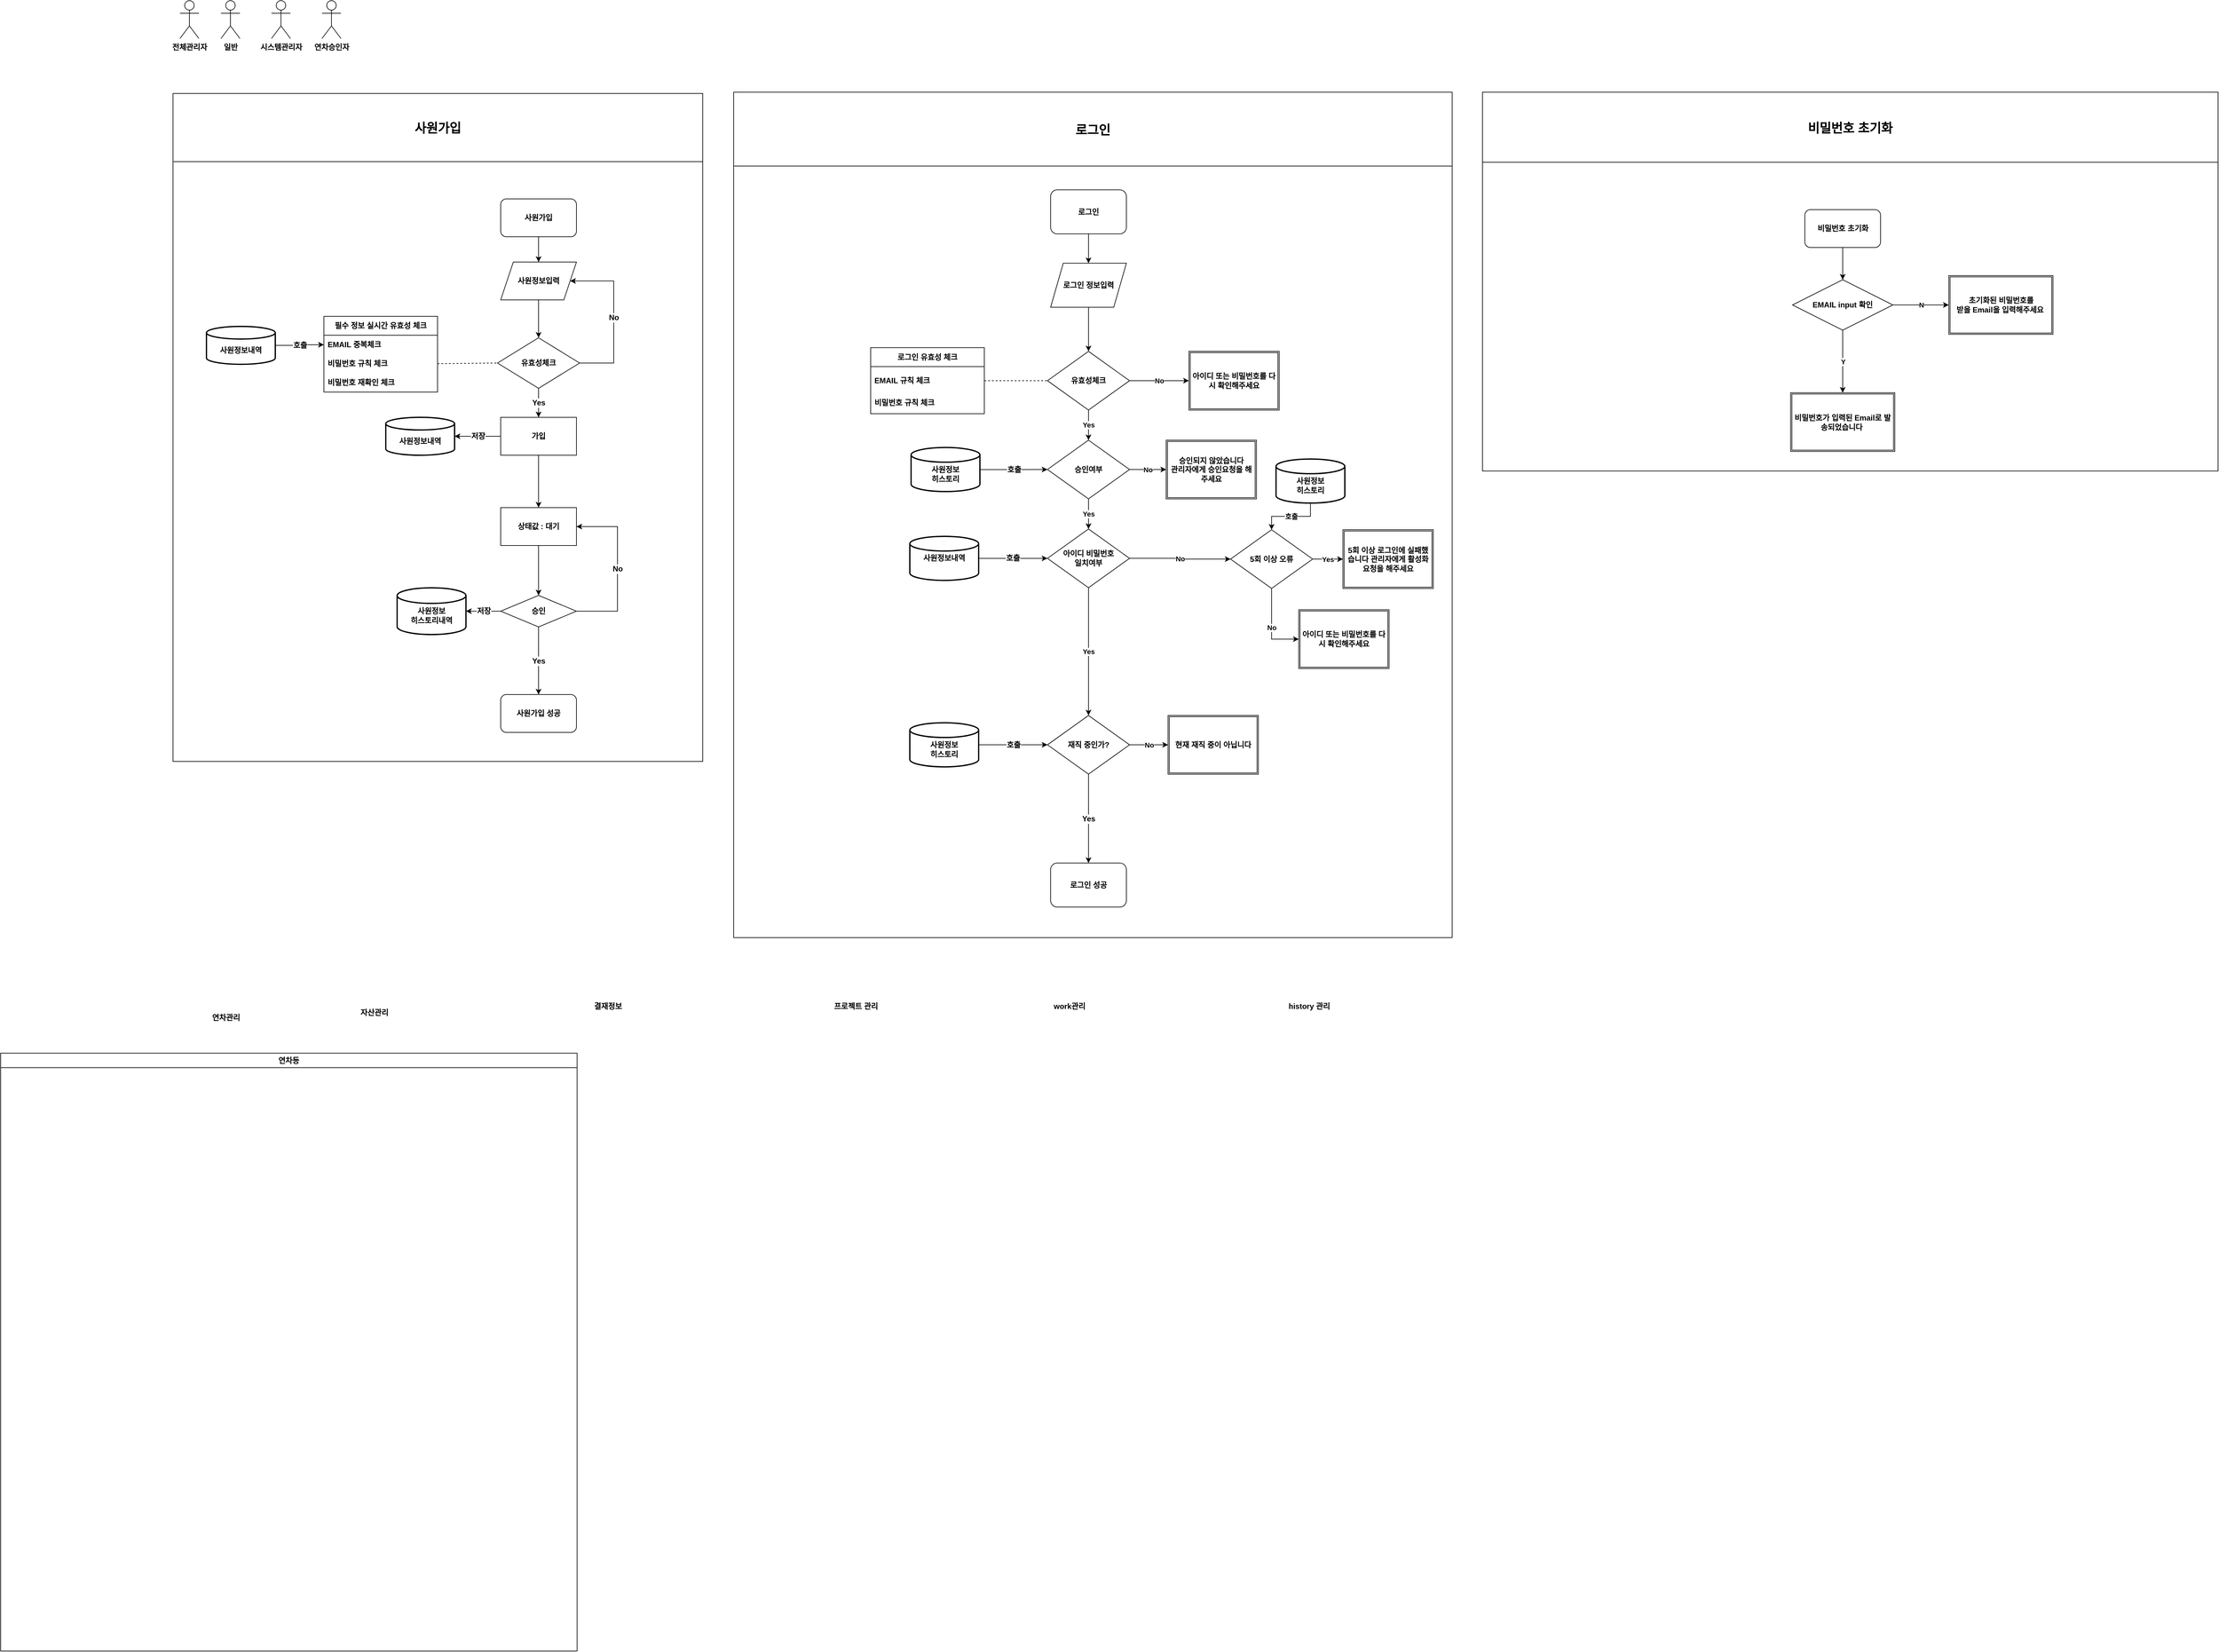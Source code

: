 <mxfile version="21.1.5" type="github">
  <diagram name="Page-1" id="Ce-uP0RtYCxTRMdy8Dpd">
    <mxGraphModel dx="3649" dy="1480" grid="0" gridSize="10" guides="1" tooltips="1" connect="1" arrows="1" fold="1" page="0" pageScale="1" pageWidth="827" pageHeight="1169" math="0" shadow="0">
      <root>
        <mxCell id="0" />
        <mxCell id="1" parent="0" />
        <mxCell id="2DXAMimH8pfuloW2CUfG-34" value="일반" style="shape=umlActor;verticalLabelPosition=bottom;verticalAlign=top;html=1;outlineConnect=0;fontSize=12;fontStyle=1" vertex="1" parent="1">
          <mxGeometry x="-1239" y="-62" width="30" height="60" as="geometry" />
        </mxCell>
        <mxCell id="2DXAMimH8pfuloW2CUfG-36" value="전체관리자" style="shape=umlActor;verticalLabelPosition=bottom;verticalAlign=top;html=1;outlineConnect=0;fontSize=12;fontStyle=1" vertex="1" parent="1">
          <mxGeometry x="-1304" y="-62" width="30" height="60" as="geometry" />
        </mxCell>
        <mxCell id="2DXAMimH8pfuloW2CUfG-37" value="시스템관리자" style="shape=umlActor;verticalLabelPosition=bottom;verticalAlign=top;html=1;outlineConnect=0;fontSize=12;fontStyle=1" vertex="1" parent="1">
          <mxGeometry x="-1159" y="-62" width="30" height="60" as="geometry" />
        </mxCell>
        <mxCell id="2DXAMimH8pfuloW2CUfG-40" value="연차승인자" style="shape=umlActor;verticalLabelPosition=bottom;verticalAlign=top;html=1;outlineConnect=0;fontSize=12;fontStyle=1" vertex="1" parent="1">
          <mxGeometry x="-1079" y="-62" width="30" height="60" as="geometry" />
        </mxCell>
        <mxCell id="2DXAMimH8pfuloW2CUfG-138" value="" style="group;fontSize=12;fontStyle=1" vertex="1" connectable="0" parent="1">
          <mxGeometry x="-1315" y="85" width="839" height="1058" as="geometry" />
        </mxCell>
        <mxCell id="2DXAMimH8pfuloW2CUfG-100" value="사원가입" style="rounded=1;whiteSpace=wrap;html=1;fontSize=12;fontStyle=1" vertex="1" parent="2DXAMimH8pfuloW2CUfG-138">
          <mxGeometry x="519" y="167" width="120" height="60" as="geometry" />
        </mxCell>
        <mxCell id="2DXAMimH8pfuloW2CUfG-101" value="사원정보입력" style="shape=parallelogram;perimeter=parallelogramPerimeter;whiteSpace=wrap;html=1;fixedSize=1;fontSize=12;fontStyle=1" vertex="1" parent="2DXAMimH8pfuloW2CUfG-138">
          <mxGeometry x="519" y="267" width="120" height="60" as="geometry" />
        </mxCell>
        <mxCell id="2DXAMimH8pfuloW2CUfG-102" value="" style="edgeStyle=orthogonalEdgeStyle;rounded=0;orthogonalLoop=1;jettySize=auto;html=1;fontSize=12;fontStyle=1" edge="1" parent="2DXAMimH8pfuloW2CUfG-138" source="2DXAMimH8pfuloW2CUfG-100" target="2DXAMimH8pfuloW2CUfG-101">
          <mxGeometry relative="1" as="geometry" />
        </mxCell>
        <mxCell id="2DXAMimH8pfuloW2CUfG-121" value="No" style="edgeStyle=orthogonalEdgeStyle;rounded=0;orthogonalLoop=1;jettySize=auto;html=1;entryX=1;entryY=0.5;entryDx=0;entryDy=0;fontSize=12;fontStyle=1" edge="1" parent="2DXAMimH8pfuloW2CUfG-138" source="2DXAMimH8pfuloW2CUfG-103" target="2DXAMimH8pfuloW2CUfG-101">
          <mxGeometry relative="1" as="geometry">
            <Array as="points">
              <mxPoint x="698" y="427" />
              <mxPoint x="698" y="297" />
            </Array>
          </mxGeometry>
        </mxCell>
        <mxCell id="2DXAMimH8pfuloW2CUfG-103" value="유효성체크" style="rhombus;whiteSpace=wrap;html=1;fontSize=12;fontStyle=1" vertex="1" parent="2DXAMimH8pfuloW2CUfG-138">
          <mxGeometry x="514" y="387" width="130" height="80" as="geometry" />
        </mxCell>
        <mxCell id="2DXAMimH8pfuloW2CUfG-104" value="" style="edgeStyle=orthogonalEdgeStyle;rounded=0;orthogonalLoop=1;jettySize=auto;html=1;fontSize=12;fontStyle=1" edge="1" parent="2DXAMimH8pfuloW2CUfG-138" source="2DXAMimH8pfuloW2CUfG-101" target="2DXAMimH8pfuloW2CUfG-103">
          <mxGeometry relative="1" as="geometry" />
        </mxCell>
        <mxCell id="2DXAMimH8pfuloW2CUfG-105" value="상태값 : 대기" style="whiteSpace=wrap;html=1;fontSize=12;fontStyle=1" vertex="1" parent="2DXAMimH8pfuloW2CUfG-138">
          <mxGeometry x="519" y="656" width="120" height="60" as="geometry" />
        </mxCell>
        <mxCell id="2DXAMimH8pfuloW2CUfG-131" value="No" style="edgeStyle=orthogonalEdgeStyle;rounded=0;orthogonalLoop=1;jettySize=auto;html=1;entryX=1;entryY=0.5;entryDx=0;entryDy=0;fontSize=12;fontStyle=1" edge="1" parent="2DXAMimH8pfuloW2CUfG-138" source="2DXAMimH8pfuloW2CUfG-109" target="2DXAMimH8pfuloW2CUfG-105">
          <mxGeometry relative="1" as="geometry">
            <Array as="points">
              <mxPoint x="704" y="820" />
              <mxPoint x="704" y="686" />
            </Array>
          </mxGeometry>
        </mxCell>
        <mxCell id="2DXAMimH8pfuloW2CUfG-109" value="승인" style="rhombus;whiteSpace=wrap;html=1;fontSize=12;fontStyle=1" vertex="1" parent="2DXAMimH8pfuloW2CUfG-138">
          <mxGeometry x="519" y="795" width="120" height="50" as="geometry" />
        </mxCell>
        <mxCell id="2DXAMimH8pfuloW2CUfG-110" value="" style="edgeStyle=orthogonalEdgeStyle;rounded=0;orthogonalLoop=1;jettySize=auto;html=1;fontSize=12;fontStyle=1" edge="1" parent="2DXAMimH8pfuloW2CUfG-138" source="2DXAMimH8pfuloW2CUfG-105" target="2DXAMimH8pfuloW2CUfG-109">
          <mxGeometry relative="1" as="geometry" />
        </mxCell>
        <mxCell id="2DXAMimH8pfuloW2CUfG-111" value="사원가입 성공" style="rounded=1;whiteSpace=wrap;html=1;fontSize=12;fontStyle=1" vertex="1" parent="2DXAMimH8pfuloW2CUfG-138">
          <mxGeometry x="519" y="952" width="120" height="60" as="geometry" />
        </mxCell>
        <mxCell id="2DXAMimH8pfuloW2CUfG-112" value="Yes" style="edgeStyle=orthogonalEdgeStyle;rounded=0;orthogonalLoop=1;jettySize=auto;html=1;fontSize=12;fontStyle=1" edge="1" parent="2DXAMimH8pfuloW2CUfG-138" source="2DXAMimH8pfuloW2CUfG-109" target="2DXAMimH8pfuloW2CUfG-111">
          <mxGeometry relative="1" as="geometry" />
        </mxCell>
        <mxCell id="2DXAMimH8pfuloW2CUfG-115" value="필수 정보 실시간 유효성 체크" style="swimlane;fontStyle=1;childLayout=stackLayout;horizontal=1;startSize=30;horizontalStack=0;resizeParent=1;resizeParentMax=0;resizeLast=0;collapsible=1;marginBottom=0;whiteSpace=wrap;html=1;fontSize=12;" vertex="1" parent="2DXAMimH8pfuloW2CUfG-138">
          <mxGeometry x="239" y="353" width="180" height="120" as="geometry" />
        </mxCell>
        <mxCell id="2DXAMimH8pfuloW2CUfG-116" value="EMAIL 중복체크" style="text;strokeColor=none;fillColor=none;align=left;verticalAlign=middle;spacingLeft=4;spacingRight=4;overflow=hidden;points=[[0,0.5],[1,0.5]];portConstraint=eastwest;rotatable=0;whiteSpace=wrap;html=1;fontSize=12;fontStyle=1" vertex="1" parent="2DXAMimH8pfuloW2CUfG-115">
          <mxGeometry y="30" width="180" height="30" as="geometry" />
        </mxCell>
        <mxCell id="2DXAMimH8pfuloW2CUfG-117" value="비밀번호 규칙 체크" style="text;strokeColor=none;fillColor=none;align=left;verticalAlign=middle;spacingLeft=4;spacingRight=4;overflow=hidden;points=[[0,0.5],[1,0.5]];portConstraint=eastwest;rotatable=0;whiteSpace=wrap;html=1;fontSize=12;fontStyle=1" vertex="1" parent="2DXAMimH8pfuloW2CUfG-115">
          <mxGeometry y="60" width="180" height="30" as="geometry" />
        </mxCell>
        <mxCell id="2DXAMimH8pfuloW2CUfG-118" value="비밀번호 재확인 체크" style="text;strokeColor=none;fillColor=none;align=left;verticalAlign=middle;spacingLeft=4;spacingRight=4;overflow=hidden;points=[[0,0.5],[1,0.5]];portConstraint=eastwest;rotatable=0;whiteSpace=wrap;html=1;fontSize=12;fontStyle=1" vertex="1" parent="2DXAMimH8pfuloW2CUfG-115">
          <mxGeometry y="90" width="180" height="30" as="geometry" />
        </mxCell>
        <mxCell id="2DXAMimH8pfuloW2CUfG-120" value="" style="endArrow=none;dashed=1;html=1;rounded=0;exitX=1;exitY=0.5;exitDx=0;exitDy=0;entryX=0;entryY=0.5;entryDx=0;entryDy=0;fontSize=12;fontStyle=1" edge="1" parent="2DXAMimH8pfuloW2CUfG-138" source="2DXAMimH8pfuloW2CUfG-117" target="2DXAMimH8pfuloW2CUfG-103">
          <mxGeometry width="50" height="50" relative="1" as="geometry">
            <mxPoint x="449" y="492" as="sourcePoint" />
            <mxPoint x="499" y="442" as="targetPoint" />
          </mxGeometry>
        </mxCell>
        <mxCell id="2DXAMimH8pfuloW2CUfG-130" style="edgeStyle=orthogonalEdgeStyle;rounded=0;orthogonalLoop=1;jettySize=auto;html=1;entryX=0.5;entryY=0;entryDx=0;entryDy=0;fontSize=12;fontStyle=1" edge="1" parent="2DXAMimH8pfuloW2CUfG-138" source="2DXAMimH8pfuloW2CUfG-122" target="2DXAMimH8pfuloW2CUfG-105">
          <mxGeometry relative="1" as="geometry" />
        </mxCell>
        <mxCell id="2DXAMimH8pfuloW2CUfG-122" value="가입" style="whiteSpace=wrap;html=1;fontSize=12;fontStyle=1" vertex="1" parent="2DXAMimH8pfuloW2CUfG-138">
          <mxGeometry x="519" y="513" width="120" height="60" as="geometry" />
        </mxCell>
        <mxCell id="2DXAMimH8pfuloW2CUfG-123" value="Yes" style="edgeStyle=orthogonalEdgeStyle;rounded=0;orthogonalLoop=1;jettySize=auto;html=1;fontSize=12;fontStyle=1" edge="1" parent="2DXAMimH8pfuloW2CUfG-138" source="2DXAMimH8pfuloW2CUfG-103" target="2DXAMimH8pfuloW2CUfG-122">
          <mxGeometry relative="1" as="geometry" />
        </mxCell>
        <mxCell id="2DXAMimH8pfuloW2CUfG-126" value="&lt;br style=&quot;font-size: 12px;&quot;&gt;사원정보내역" style="strokeWidth=2;html=1;shape=mxgraph.flowchart.database;whiteSpace=wrap;fontSize=12;fontStyle=1" vertex="1" parent="2DXAMimH8pfuloW2CUfG-138">
          <mxGeometry x="337" y="513" width="109" height="60" as="geometry" />
        </mxCell>
        <mxCell id="2DXAMimH8pfuloW2CUfG-127" value="저장" style="edgeStyle=orthogonalEdgeStyle;rounded=0;orthogonalLoop=1;jettySize=auto;html=1;fontSize=12;fontStyle=1" edge="1" parent="2DXAMimH8pfuloW2CUfG-138" source="2DXAMimH8pfuloW2CUfG-122" target="2DXAMimH8pfuloW2CUfG-126">
          <mxGeometry relative="1" as="geometry" />
        </mxCell>
        <mxCell id="2DXAMimH8pfuloW2CUfG-129" value="호출" style="edgeStyle=orthogonalEdgeStyle;rounded=0;orthogonalLoop=1;jettySize=auto;html=1;fontSize=12;fontStyle=1" edge="1" parent="2DXAMimH8pfuloW2CUfG-138" source="2DXAMimH8pfuloW2CUfG-128" target="2DXAMimH8pfuloW2CUfG-116">
          <mxGeometry relative="1" as="geometry" />
        </mxCell>
        <mxCell id="2DXAMimH8pfuloW2CUfG-128" value="&lt;br style=&quot;font-size: 12px;&quot;&gt;사원정보내역" style="strokeWidth=2;html=1;shape=mxgraph.flowchart.database;whiteSpace=wrap;fontSize=12;fontStyle=1" vertex="1" parent="2DXAMimH8pfuloW2CUfG-138">
          <mxGeometry x="53" y="369" width="109" height="60" as="geometry" />
        </mxCell>
        <mxCell id="2DXAMimH8pfuloW2CUfG-133" value="&lt;br style=&quot;font-size: 12px;&quot;&gt;사원정보&lt;br style=&quot;font-size: 12px;&quot;&gt;히스토리내역" style="strokeWidth=2;html=1;shape=mxgraph.flowchart.database;whiteSpace=wrap;fontSize=12;fontStyle=1" vertex="1" parent="2DXAMimH8pfuloW2CUfG-138">
          <mxGeometry x="355" y="783" width="109" height="74" as="geometry" />
        </mxCell>
        <mxCell id="2DXAMimH8pfuloW2CUfG-137" value="&lt;font style=&quot;font-size: 20px;&quot;&gt;사원가입&lt;/font&gt;" style="swimlane;whiteSpace=wrap;html=1;startSize=108;fontSize=12;fontStyle=1" vertex="1" parent="2DXAMimH8pfuloW2CUfG-138">
          <mxGeometry width="839" height="1058" as="geometry">
            <mxRectangle width="131" height="58" as="alternateBounds" />
          </mxGeometry>
        </mxCell>
        <mxCell id="2DXAMimH8pfuloW2CUfG-134" value="저장" style="edgeStyle=orthogonalEdgeStyle;rounded=0;orthogonalLoop=1;jettySize=auto;html=1;fontSize=12;fontStyle=1" edge="1" parent="2DXAMimH8pfuloW2CUfG-138" source="2DXAMimH8pfuloW2CUfG-109" target="2DXAMimH8pfuloW2CUfG-133">
          <mxGeometry relative="1" as="geometry" />
        </mxCell>
        <mxCell id="2DXAMimH8pfuloW2CUfG-297" value="" style="group;fontStyle=1" vertex="1" connectable="0" parent="1">
          <mxGeometry x="-427" y="83" width="1138" height="1339" as="geometry" />
        </mxCell>
        <mxCell id="2DXAMimH8pfuloW2CUfG-165" value="&lt;font style=&quot;font-size: 20px;&quot;&gt;로그인&lt;/font&gt;" style="swimlane;whiteSpace=wrap;html=1;startSize=117;fontSize=12;fontStyle=1;container=0;" vertex="1" parent="2DXAMimH8pfuloW2CUfG-297">
          <mxGeometry width="1138" height="1339" as="geometry">
            <mxRectangle width="131" height="58" as="alternateBounds" />
          </mxGeometry>
        </mxCell>
        <mxCell id="2DXAMimH8pfuloW2CUfG-184" value="아이디 또는 비밀번호를 다시 확인해주세요" style="shape=ext;double=1;rounded=0;whiteSpace=wrap;html=1;fontStyle=1;container=0;" vertex="1" parent="2DXAMimH8pfuloW2CUfG-165">
          <mxGeometry x="721" y="410.45" width="143" height="93.02" as="geometry" />
        </mxCell>
        <mxCell id="2DXAMimH8pfuloW2CUfG-244" value="승인되지 않았습니다&lt;br&gt;관리자에게 승인요청을 해주세요" style="shape=ext;double=1;rounded=0;whiteSpace=wrap;html=1;fontStyle=1;container=0;" vertex="1" parent="2DXAMimH8pfuloW2CUfG-165">
          <mxGeometry x="685" y="551.142" width="143" height="93.02" as="geometry" />
        </mxCell>
        <mxCell id="2DXAMimH8pfuloW2CUfG-189" value="5회 이상 로그인에 실패했습니다 관리자에게 활성화 요청을 해주세요" style="shape=ext;double=1;rounded=0;whiteSpace=wrap;html=1;fontStyle=1;container=0;" vertex="1" parent="2DXAMimH8pfuloW2CUfG-165">
          <mxGeometry x="965" y="693.005" width="143" height="93.02" as="geometry" />
        </mxCell>
        <mxCell id="2DXAMimH8pfuloW2CUfG-253" value="Yes" style="edgeStyle=orthogonalEdgeStyle;rounded=0;orthogonalLoop=1;jettySize=auto;html=1;fontStyle=1" edge="1" parent="2DXAMimH8pfuloW2CUfG-165" source="2DXAMimH8pfuloW2CUfG-190" target="2DXAMimH8pfuloW2CUfG-189">
          <mxGeometry relative="1" as="geometry" />
        </mxCell>
        <mxCell id="2DXAMimH8pfuloW2CUfG-190" value="5회 이상 오류" style="rhombus;whiteSpace=wrap;html=1;fontSize=12;fontStyle=1;container=0;" vertex="1" parent="2DXAMimH8pfuloW2CUfG-165">
          <mxGeometry x="787" y="693.005" width="130" height="93.02" as="geometry" />
        </mxCell>
        <mxCell id="2DXAMimH8pfuloW2CUfG-249" value="아이디 또는 비밀번호를 다시 확인해주세요" style="shape=ext;double=1;rounded=0;whiteSpace=wrap;html=1;fontStyle=1;container=0;" vertex="1" parent="2DXAMimH8pfuloW2CUfG-165">
          <mxGeometry x="895" y="819.744" width="143" height="93.02" as="geometry" />
        </mxCell>
        <mxCell id="2DXAMimH8pfuloW2CUfG-252" value="No" style="edgeStyle=orthogonalEdgeStyle;rounded=0;orthogonalLoop=1;jettySize=auto;html=1;entryX=0;entryY=0.5;entryDx=0;entryDy=0;fontStyle=1" edge="1" parent="2DXAMimH8pfuloW2CUfG-165" source="2DXAMimH8pfuloW2CUfG-190" target="2DXAMimH8pfuloW2CUfG-249">
          <mxGeometry relative="1" as="geometry" />
        </mxCell>
        <mxCell id="2DXAMimH8pfuloW2CUfG-380" value="호출" style="edgeStyle=orthogonalEdgeStyle;rounded=0;orthogonalLoop=1;jettySize=auto;html=1;entryX=0.5;entryY=0;entryDx=0;entryDy=0;fontStyle=1" edge="1" parent="2DXAMimH8pfuloW2CUfG-165" source="2DXAMimH8pfuloW2CUfG-379" target="2DXAMimH8pfuloW2CUfG-190">
          <mxGeometry relative="1" as="geometry" />
        </mxCell>
        <mxCell id="2DXAMimH8pfuloW2CUfG-379" value="&lt;br style=&quot;font-size: 12px;&quot;&gt;사원정보&lt;br&gt;히스토리" style="strokeWidth=2;html=1;shape=mxgraph.flowchart.database;whiteSpace=wrap;fontSize=12;fontStyle=1;container=0;" vertex="1" parent="2DXAMimH8pfuloW2CUfG-165">
          <mxGeometry x="859" y="581.0" width="109" height="69.765" as="geometry" />
        </mxCell>
        <mxCell id="2DXAMimH8pfuloW2CUfG-298" value="" style="edgeStyle=orthogonalEdgeStyle;rounded=0;orthogonalLoop=1;jettySize=auto;html=1;fontStyle=1" edge="1" parent="2DXAMimH8pfuloW2CUfG-297" source="2DXAMimH8pfuloW2CUfG-140" target="2DXAMimH8pfuloW2CUfG-141">
          <mxGeometry relative="1" as="geometry" />
        </mxCell>
        <mxCell id="2DXAMimH8pfuloW2CUfG-140" value="로그인" style="rounded=1;whiteSpace=wrap;html=1;fontSize=12;fontStyle=1;container=0;" vertex="1" parent="2DXAMimH8pfuloW2CUfG-297">
          <mxGeometry x="502" y="154.645" width="120" height="69.765" as="geometry" />
        </mxCell>
        <mxCell id="2DXAMimH8pfuloW2CUfG-141" value="로그인 정보입력" style="shape=parallelogram;perimeter=parallelogramPerimeter;whiteSpace=wrap;html=1;fixedSize=1;fontSize=12;fontStyle=1;container=0;" vertex="1" parent="2DXAMimH8pfuloW2CUfG-297">
          <mxGeometry x="502" y="270.92" width="120" height="69.765" as="geometry" />
        </mxCell>
        <mxCell id="2DXAMimH8pfuloW2CUfG-144" value="유효성체크" style="rhombus;whiteSpace=wrap;html=1;fontSize=12;fontStyle=1;container=0;" vertex="1" parent="2DXAMimH8pfuloW2CUfG-297">
          <mxGeometry x="497" y="410.45" width="130" height="93.02" as="geometry" />
        </mxCell>
        <mxCell id="2DXAMimH8pfuloW2CUfG-145" value="" style="edgeStyle=orthogonalEdgeStyle;rounded=0;orthogonalLoop=1;jettySize=auto;html=1;fontSize=12;fontStyle=1" edge="1" parent="2DXAMimH8pfuloW2CUfG-297" source="2DXAMimH8pfuloW2CUfG-141" target="2DXAMimH8pfuloW2CUfG-144">
          <mxGeometry relative="1" as="geometry" />
        </mxCell>
        <mxCell id="2DXAMimH8pfuloW2CUfG-152" value="로그인 유효성 체크" style="swimlane;fontStyle=1;childLayout=stackLayout;horizontal=1;startSize=30;horizontalStack=0;resizeParent=1;resizeParentMax=0;resizeLast=0;collapsible=1;marginBottom=0;whiteSpace=wrap;html=1;fontSize=12;container=0;" vertex="1" parent="2DXAMimH8pfuloW2CUfG-297">
          <mxGeometry x="217" y="404.636" width="180" height="104.647" as="geometry" />
        </mxCell>
        <mxCell id="2DXAMimH8pfuloW2CUfG-156" value="" style="endArrow=none;dashed=1;html=1;rounded=0;exitX=1;exitY=0.5;exitDx=0;exitDy=0;entryX=0;entryY=0.5;entryDx=0;entryDy=0;fontSize=12;fontStyle=1" edge="1" parent="2DXAMimH8pfuloW2CUfG-297" source="2DXAMimH8pfuloW2CUfG-153" target="2DXAMimH8pfuloW2CUfG-144">
          <mxGeometry width="50" height="50" relative="1" as="geometry">
            <mxPoint x="432" y="532.538" as="sourcePoint" />
            <mxPoint x="482" y="474.401" as="targetPoint" />
          </mxGeometry>
        </mxCell>
        <mxCell id="2DXAMimH8pfuloW2CUfG-150" value="로그인 성공" style="rounded=1;whiteSpace=wrap;html=1;fontSize=12;fontStyle=1;container=0;" vertex="1" parent="2DXAMimH8pfuloW2CUfG-297">
          <mxGeometry x="502" y="1220.885" width="120" height="69.765" as="geometry" />
        </mxCell>
        <mxCell id="2DXAMimH8pfuloW2CUfG-151" value="Yes" style="edgeStyle=orthogonalEdgeStyle;rounded=0;orthogonalLoop=1;jettySize=auto;html=1;fontSize=12;fontStyle=1;exitX=0.5;exitY=1;exitDx=0;exitDy=0;" edge="1" parent="2DXAMimH8pfuloW2CUfG-297" source="2DXAMimH8pfuloW2CUfG-185" target="2DXAMimH8pfuloW2CUfG-150">
          <mxGeometry relative="1" as="geometry">
            <mxPoint x="565" y="1523.199" as="sourcePoint" />
          </mxGeometry>
        </mxCell>
        <mxCell id="2DXAMimH8pfuloW2CUfG-250" value="No" style="edgeStyle=orthogonalEdgeStyle;rounded=0;orthogonalLoop=1;jettySize=auto;html=1;fontStyle=1" edge="1" parent="2DXAMimH8pfuloW2CUfG-297" source="2DXAMimH8pfuloW2CUfG-144" target="2DXAMimH8pfuloW2CUfG-184">
          <mxGeometry relative="1" as="geometry" />
        </mxCell>
        <mxCell id="2DXAMimH8pfuloW2CUfG-185" value="재직 중인가?" style="rhombus;whiteSpace=wrap;html=1;fontSize=12;fontStyle=1;container=0;" vertex="1" parent="2DXAMimH8pfuloW2CUfG-297">
          <mxGeometry x="497" y="987.173" width="130" height="93.02" as="geometry" />
        </mxCell>
        <mxCell id="2DXAMimH8pfuloW2CUfG-254" value="Yes" style="edgeStyle=orthogonalEdgeStyle;rounded=0;orthogonalLoop=1;jettySize=auto;html=1;fontStyle=1" edge="1" parent="2DXAMimH8pfuloW2CUfG-297" source="2DXAMimH8pfuloW2CUfG-186" target="2DXAMimH8pfuloW2CUfG-185">
          <mxGeometry relative="1" as="geometry" />
        </mxCell>
        <mxCell id="2DXAMimH8pfuloW2CUfG-186" value="아이디 비밀번호&lt;br&gt;일치여부" style="rhombus;whiteSpace=wrap;html=1;fontSize=12;fontStyle=1;container=0;" vertex="1" parent="2DXAMimH8pfuloW2CUfG-297">
          <mxGeometry x="497" y="691.835" width="130" height="93.02" as="geometry" />
        </mxCell>
        <mxCell id="2DXAMimH8pfuloW2CUfG-251" value="No" style="edgeStyle=orthogonalEdgeStyle;rounded=0;orthogonalLoop=1;jettySize=auto;html=1;fontStyle=1" edge="1" parent="2DXAMimH8pfuloW2CUfG-297" source="2DXAMimH8pfuloW2CUfG-186" target="2DXAMimH8pfuloW2CUfG-190">
          <mxGeometry relative="1" as="geometry" />
        </mxCell>
        <mxCell id="2DXAMimH8pfuloW2CUfG-196" value="&lt;br style=&quot;font-size: 12px;&quot;&gt;사원정보&lt;br&gt;히스토리" style="strokeWidth=2;html=1;shape=mxgraph.flowchart.database;whiteSpace=wrap;fontSize=12;fontStyle=1;container=0;" vertex="1" parent="2DXAMimH8pfuloW2CUfG-297">
          <mxGeometry x="281" y="562.77" width="109" height="69.765" as="geometry" />
        </mxCell>
        <mxCell id="2DXAMimH8pfuloW2CUfG-199" value="Yes" style="edgeStyle=orthogonalEdgeStyle;rounded=0;orthogonalLoop=1;jettySize=auto;html=1;fontStyle=1" edge="1" parent="2DXAMimH8pfuloW2CUfG-297" source="2DXAMimH8pfuloW2CUfG-197" target="2DXAMimH8pfuloW2CUfG-186">
          <mxGeometry relative="1" as="geometry" />
        </mxCell>
        <mxCell id="2DXAMimH8pfuloW2CUfG-202" value="No" style="edgeStyle=orthogonalEdgeStyle;rounded=0;orthogonalLoop=1;jettySize=auto;html=1;fontStyle=1;entryX=0;entryY=0.5;entryDx=0;entryDy=0;" edge="1" parent="2DXAMimH8pfuloW2CUfG-297" source="2DXAMimH8pfuloW2CUfG-197" target="2DXAMimH8pfuloW2CUfG-244">
          <mxGeometry relative="1" as="geometry">
            <mxPoint x="670" y="597.652" as="targetPoint" />
          </mxGeometry>
        </mxCell>
        <mxCell id="2DXAMimH8pfuloW2CUfG-197" value="승인여부" style="rhombus;whiteSpace=wrap;html=1;fontSize=12;fontStyle=1;container=0;" vertex="1" parent="2DXAMimH8pfuloW2CUfG-297">
          <mxGeometry x="497" y="551.142" width="130" height="93.02" as="geometry" />
        </mxCell>
        <mxCell id="2DXAMimH8pfuloW2CUfG-198" value="Yes" style="edgeStyle=orthogonalEdgeStyle;rounded=0;orthogonalLoop=1;jettySize=auto;html=1;fontStyle=1" edge="1" parent="2DXAMimH8pfuloW2CUfG-297" source="2DXAMimH8pfuloW2CUfG-144" target="2DXAMimH8pfuloW2CUfG-197">
          <mxGeometry relative="1" as="geometry" />
        </mxCell>
        <mxCell id="2DXAMimH8pfuloW2CUfG-195" value="호출" style="edgeStyle=orthogonalEdgeStyle;rounded=0;orthogonalLoop=1;jettySize=auto;html=1;fontSize=12;fontStyle=1;entryX=0;entryY=0.5;entryDx=0;entryDy=0;" edge="1" parent="2DXAMimH8pfuloW2CUfG-297" source="2DXAMimH8pfuloW2CUfG-196" target="2DXAMimH8pfuloW2CUfG-197">
          <mxGeometry relative="1" as="geometry">
            <mxPoint x="499" y="597.652" as="targetPoint" />
          </mxGeometry>
        </mxCell>
        <mxCell id="2DXAMimH8pfuloW2CUfG-200" value="호출" style="edgeStyle=orthogonalEdgeStyle;rounded=0;orthogonalLoop=1;jettySize=auto;html=1;fontSize=12;fontStyle=1;entryX=0;entryY=0.5;entryDx=0;entryDy=0;" edge="1" parent="2DXAMimH8pfuloW2CUfG-297" source="2DXAMimH8pfuloW2CUfG-201" target="2DXAMimH8pfuloW2CUfG-186">
          <mxGeometry relative="1" as="geometry">
            <mxPoint x="497" y="738.345" as="targetPoint" />
          </mxGeometry>
        </mxCell>
        <mxCell id="2DXAMimH8pfuloW2CUfG-201" value="사원정보내역" style="strokeWidth=2;html=1;shape=mxgraph.flowchart.database;whiteSpace=wrap;fontSize=12;fontStyle=1;container=0;" vertex="1" parent="2DXAMimH8pfuloW2CUfG-297">
          <mxGeometry x="279" y="703.462" width="109" height="69.765" as="geometry" />
        </mxCell>
        <mxCell id="2DXAMimH8pfuloW2CUfG-245" value="호출" style="edgeStyle=orthogonalEdgeStyle;rounded=0;orthogonalLoop=1;jettySize=auto;html=1;fontSize=12;fontStyle=1;entryX=0;entryY=0.5;entryDx=0;entryDy=0;" edge="1" parent="2DXAMimH8pfuloW2CUfG-297" source="2DXAMimH8pfuloW2CUfG-246" target="2DXAMimH8pfuloW2CUfG-185">
          <mxGeometry relative="1" as="geometry">
            <mxPoint x="495" y="1033.683" as="targetPoint" />
          </mxGeometry>
        </mxCell>
        <mxCell id="2DXAMimH8pfuloW2CUfG-246" value="&lt;br style=&quot;font-size: 12px;&quot;&gt;사원정보&lt;br&gt;히스토리" style="strokeWidth=2;html=1;shape=mxgraph.flowchart.database;whiteSpace=wrap;fontSize=12;fontStyle=1;container=0;" vertex="1" parent="2DXAMimH8pfuloW2CUfG-297">
          <mxGeometry x="279" y="998.8" width="109" height="69.765" as="geometry" />
        </mxCell>
        <mxCell id="2DXAMimH8pfuloW2CUfG-255" value="현재 재직 중이 아닙니다" style="shape=ext;double=1;rounded=0;whiteSpace=wrap;html=1;fontStyle=1;container=0;" vertex="1" parent="2DXAMimH8pfuloW2CUfG-297">
          <mxGeometry x="688" y="987.173" width="143" height="93.02" as="geometry" />
        </mxCell>
        <mxCell id="2DXAMimH8pfuloW2CUfG-153" value="EMAIL 규칙 체크" style="text;strokeColor=none;fillColor=none;align=left;verticalAlign=middle;spacingLeft=4;spacingRight=4;overflow=hidden;points=[[0,0.5],[1,0.5]];portConstraint=eastwest;rotatable=0;whiteSpace=wrap;html=1;fontSize=12;fontStyle=1;container=0;" vertex="1" parent="2DXAMimH8pfuloW2CUfG-297">
          <mxGeometry x="217" y="439.519" width="180" height="34.882" as="geometry" />
        </mxCell>
        <mxCell id="2DXAMimH8pfuloW2CUfG-154" value="비밀번호 규칙 체크" style="text;strokeColor=none;fillColor=none;align=left;verticalAlign=middle;spacingLeft=4;spacingRight=4;overflow=hidden;points=[[0,0.5],[1,0.5]];portConstraint=eastwest;rotatable=0;whiteSpace=wrap;html=1;fontSize=12;fontStyle=1;container=0;" vertex="1" parent="2DXAMimH8pfuloW2CUfG-297">
          <mxGeometry x="217" y="474.401" width="180" height="34.882" as="geometry" />
        </mxCell>
        <mxCell id="2DXAMimH8pfuloW2CUfG-256" value="No" style="edgeStyle=orthogonalEdgeStyle;rounded=0;orthogonalLoop=1;jettySize=auto;html=1;fontStyle=1" edge="1" parent="2DXAMimH8pfuloW2CUfG-297" source="2DXAMimH8pfuloW2CUfG-185" target="2DXAMimH8pfuloW2CUfG-255">
          <mxGeometry relative="1" as="geometry" />
        </mxCell>
        <mxCell id="2DXAMimH8pfuloW2CUfG-339" value="&lt;font style=&quot;font-size: 20px;&quot;&gt;비밀번호 초기화&lt;/font&gt;" style="swimlane;whiteSpace=wrap;html=1;startSize=111;fontStyle=1" vertex="1" parent="1">
          <mxGeometry x="759" y="83" width="1165" height="600" as="geometry" />
        </mxCell>
        <mxCell id="2DXAMimH8pfuloW2CUfG-342" value="" style="edgeStyle=orthogonalEdgeStyle;rounded=0;orthogonalLoop=1;jettySize=auto;html=1;fontStyle=1" edge="1" parent="2DXAMimH8pfuloW2CUfG-339" source="2DXAMimH8pfuloW2CUfG-340" target="2DXAMimH8pfuloW2CUfG-341">
          <mxGeometry relative="1" as="geometry" />
        </mxCell>
        <mxCell id="2DXAMimH8pfuloW2CUfG-340" value="비밀번호 초기화" style="rounded=1;whiteSpace=wrap;html=1;fontStyle=1" vertex="1" parent="2DXAMimH8pfuloW2CUfG-339">
          <mxGeometry x="510.5" y="186" width="120" height="60" as="geometry" />
        </mxCell>
        <mxCell id="2DXAMimH8pfuloW2CUfG-344" value="N" style="edgeStyle=orthogonalEdgeStyle;rounded=0;orthogonalLoop=1;jettySize=auto;html=1;fontStyle=1" edge="1" parent="2DXAMimH8pfuloW2CUfG-339" source="2DXAMimH8pfuloW2CUfG-341" target="2DXAMimH8pfuloW2CUfG-343">
          <mxGeometry relative="1" as="geometry" />
        </mxCell>
        <mxCell id="2DXAMimH8pfuloW2CUfG-346" value="Y" style="edgeStyle=orthogonalEdgeStyle;rounded=0;orthogonalLoop=1;jettySize=auto;html=1;entryX=0.5;entryY=0;entryDx=0;entryDy=0;fontStyle=1" edge="1" parent="2DXAMimH8pfuloW2CUfG-339" source="2DXAMimH8pfuloW2CUfG-341" target="2DXAMimH8pfuloW2CUfG-352">
          <mxGeometry relative="1" as="geometry">
            <mxPoint x="570.5" y="528.51" as="targetPoint" />
          </mxGeometry>
        </mxCell>
        <mxCell id="2DXAMimH8pfuloW2CUfG-341" value="EMAIL input 확인" style="rhombus;whiteSpace=wrap;html=1;fontStyle=1" vertex="1" parent="2DXAMimH8pfuloW2CUfG-339">
          <mxGeometry x="491" y="297" width="159" height="80" as="geometry" />
        </mxCell>
        <mxCell id="2DXAMimH8pfuloW2CUfG-343" value="초기화된 비밀번호를&lt;br&gt;받을 Email을 입력해주세요&amp;nbsp;" style="shape=ext;double=1;rounded=0;whiteSpace=wrap;html=1;fontStyle=1;container=0;" vertex="1" parent="2DXAMimH8pfuloW2CUfG-339">
          <mxGeometry x="738.5" y="290.49" width="165" height="93.02" as="geometry" />
        </mxCell>
        <mxCell id="2DXAMimH8pfuloW2CUfG-352" value="비밀번호가 입력된 Email로 발송되었습니다&amp;nbsp;" style="shape=ext;double=1;rounded=0;whiteSpace=wrap;html=1;fontStyle=1;container=0;" vertex="1" parent="2DXAMimH8pfuloW2CUfG-339">
          <mxGeometry x="488" y="476" width="165" height="93.02" as="geometry" />
        </mxCell>
        <mxCell id="2DXAMimH8pfuloW2CUfG-370" value="&lt;h1 style=&quot;font-size: 12px;&quot;&gt;&lt;span style=&quot;background-color: initial; font-size: 12px;&quot;&gt;연차관리&lt;/span&gt;&lt;/h1&gt;&lt;h1 style=&quot;font-size: 12px;&quot;&gt;&lt;br style=&quot;font-size: 12px;&quot;&gt;&lt;/h1&gt;" style="text;html=1;strokeColor=none;fillColor=none;spacing=5;spacingTop=-20;whiteSpace=wrap;overflow=hidden;rounded=0;fontSize=12;fontStyle=1" vertex="1" parent="1">
          <mxGeometry x="-1258" y="1544" width="230" height="50" as="geometry" />
        </mxCell>
        <mxCell id="2DXAMimH8pfuloW2CUfG-371" value="&lt;h1 style=&quot;font-size: 12px;&quot;&gt;자산관리&lt;/h1&gt;" style="text;html=1;strokeColor=none;fillColor=none;spacing=5;spacingTop=-20;whiteSpace=wrap;overflow=hidden;rounded=0;fontSize=12;fontStyle=1" vertex="1" parent="1">
          <mxGeometry x="-1023" y="1536" width="230" height="50" as="geometry" />
        </mxCell>
        <mxCell id="2DXAMimH8pfuloW2CUfG-372" value="&lt;h1 style=&quot;font-size: 12px;&quot;&gt;결재정보&lt;/h1&gt;" style="text;html=1;strokeColor=none;fillColor=none;spacing=5;spacingTop=-20;whiteSpace=wrap;overflow=hidden;rounded=0;fontSize=12;fontStyle=1" vertex="1" parent="1">
          <mxGeometry x="-653" y="1526" width="230" height="50" as="geometry" />
        </mxCell>
        <mxCell id="2DXAMimH8pfuloW2CUfG-373" value="&lt;h1 style=&quot;font-size: 12px;&quot;&gt;프로젝트 관리&lt;/h1&gt;" style="text;html=1;strokeColor=none;fillColor=none;spacing=5;spacingTop=-20;whiteSpace=wrap;overflow=hidden;rounded=0;fontSize=12;fontStyle=1" vertex="1" parent="1">
          <mxGeometry x="-273" y="1526" width="230" height="50" as="geometry" />
        </mxCell>
        <mxCell id="2DXAMimH8pfuloW2CUfG-374" value="&lt;h1 style=&quot;font-size: 12px;&quot;&gt;work관리&lt;/h1&gt;" style="text;html=1;strokeColor=none;fillColor=none;spacing=5;spacingTop=-20;whiteSpace=wrap;overflow=hidden;rounded=0;fontSize=12;fontStyle=1" vertex="1" parent="1">
          <mxGeometry x="75" y="1526" width="230" height="50" as="geometry" />
        </mxCell>
        <mxCell id="2DXAMimH8pfuloW2CUfG-375" value="&lt;h1 style=&quot;font-size: 12px;&quot;&gt;history 관리&lt;/h1&gt;" style="text;html=1;strokeColor=none;fillColor=none;spacing=5;spacingTop=-20;whiteSpace=wrap;overflow=hidden;rounded=0;fontSize=12;fontStyle=1" vertex="1" parent="1">
          <mxGeometry x="447" y="1526" width="230" height="50" as="geometry" />
        </mxCell>
        <mxCell id="2DXAMimH8pfuloW2CUfG-377" value="연차등" style="swimlane;whiteSpace=wrap;html=1;fontStyle=1" vertex="1" parent="1">
          <mxGeometry x="-1588" y="1605" width="913" height="947" as="geometry" />
        </mxCell>
      </root>
    </mxGraphModel>
  </diagram>
</mxfile>
